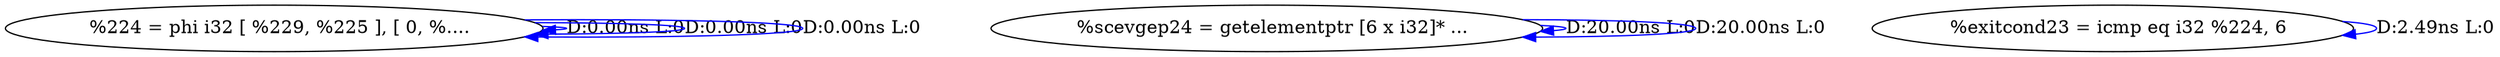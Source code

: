 digraph {
Node0x31921a0[label="  %224 = phi i32 [ %229, %225 ], [ 0, %...."];
Node0x31921a0 -> Node0x31921a0[label="D:0.00ns L:0",color=blue];
Node0x31921a0 -> Node0x31921a0[label="D:0.00ns L:0",color=blue];
Node0x31921a0 -> Node0x31921a0[label="D:0.00ns L:0",color=blue];
Node0x3192280[label="  %scevgep24 = getelementptr [6 x i32]* ..."];
Node0x3192280 -> Node0x3192280[label="D:20.00ns L:0",color=blue];
Node0x3192280 -> Node0x3192280[label="D:20.00ns L:0",color=blue];
Node0x3186030[label="  %exitcond23 = icmp eq i32 %224, 6"];
Node0x3186030 -> Node0x3186030[label="D:2.49ns L:0",color=blue];
}
